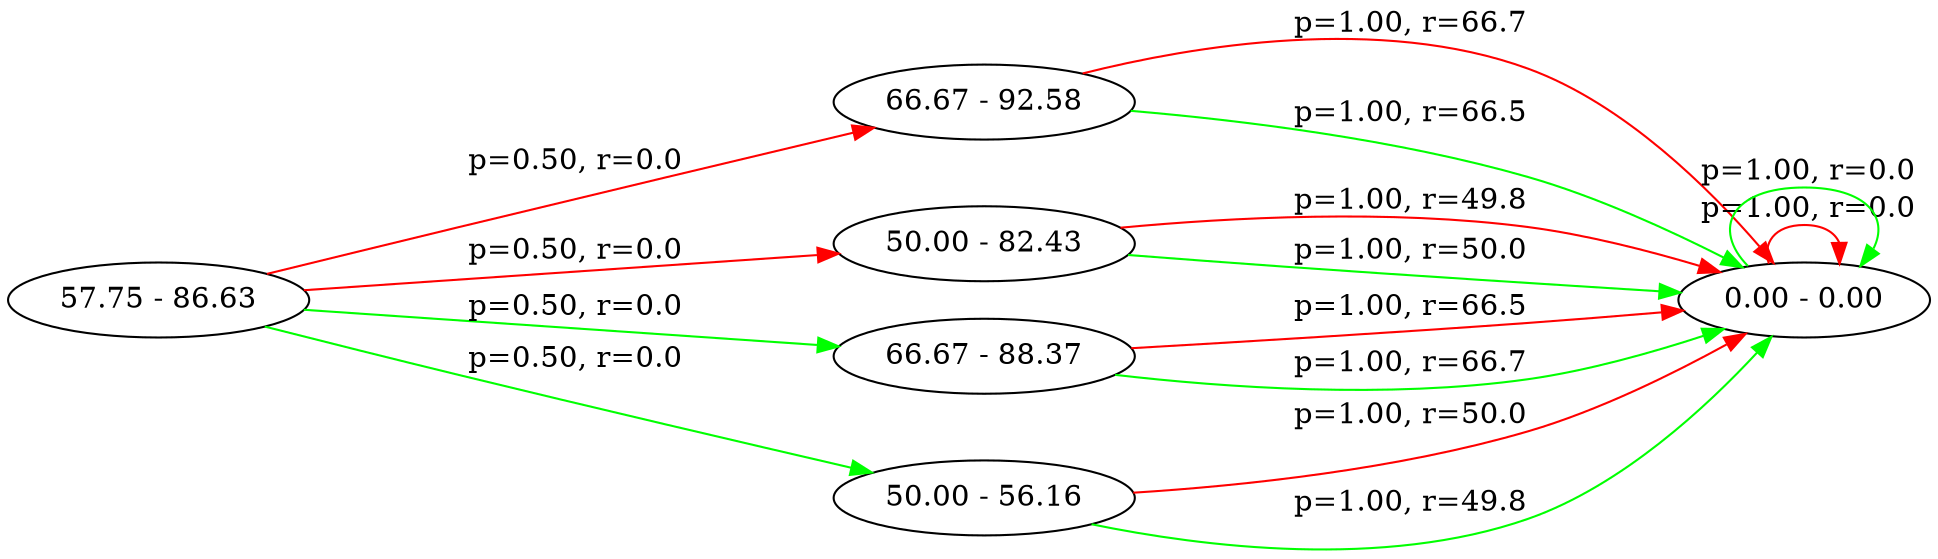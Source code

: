 digraph Lookahead {
ranksep=2; rankdir=LR; 
s0 [label = "57.75 - 86.63"];
s1 [label = "66.67 - 92.58"];
s2 [label = "50.00 - 82.43"];
s3 [label = "66.67 - 88.37"];
s4 [label = "50.00 - 56.16"];
s5 [label = "0.00 - 0.00"];
s0 -> s1 [label = " p=0.50, r=0.0", color=red];
s0 -> s2 [label = " p=0.50, r=0.0", color=red];
s0 -> s3 [label = " p=0.50, r=0.0", color=green];
s0 -> s4 [label = " p=0.50, r=0.0", color=green];
s1 -> s5 [label = " p=1.00, r=66.7", color=red];
s1 -> s5 [label = " p=1.00, r=66.5", color=green];
s2 -> s5 [label = " p=1.00, r=49.8", color=red];
s2 -> s5 [label = " p=1.00, r=50.0", color=green];
s3 -> s5 [label = " p=1.00, r=66.5", color=red];
s3 -> s5 [label = " p=1.00, r=66.7", color=green];
s4 -> s5 [label = " p=1.00, r=50.0", color=red];
s4 -> s5 [label = " p=1.00, r=49.8", color=green];
s5 -> s5 [label = " p=1.00, r=0.0", color=red];
s5 -> s5 [label = " p=1.00, r=0.0", color=green];
}

